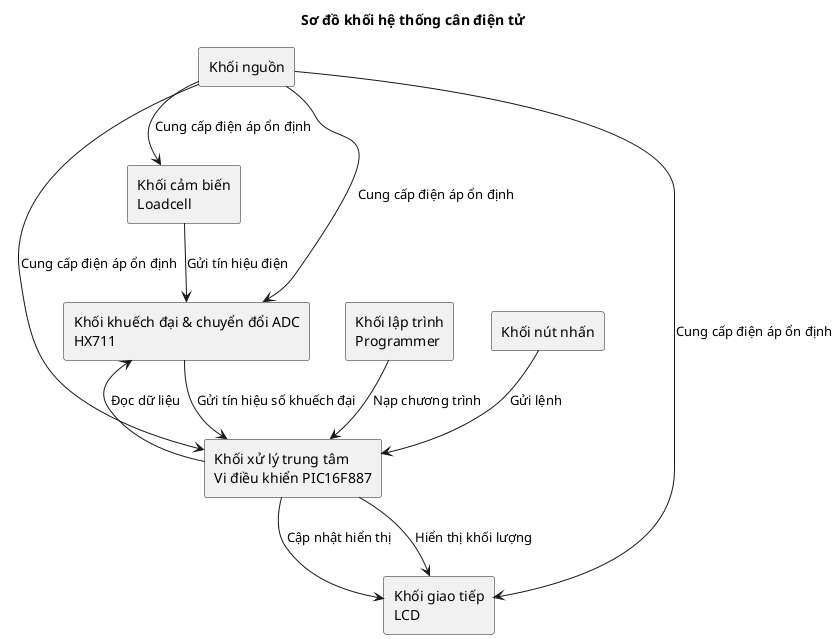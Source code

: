 @startuml So_do_khoi_he_thong_can_dien_tu

title Sơ đồ khối hệ thống cân điện tử

rectangle "Khối nguồn" as PowerSupply
rectangle "Khối cảm biến\nLoadcell" as LoadCell
rectangle "Khối khuếch đại & chuyển đổi ADC\nHX711" as HX711
rectangle "Khối xử lý trung tâm\nVi điều khiển PIC16F887" as Microcontroller
rectangle "Khối giao tiếp\nLCD " as LCD
rectangle "Khối lập trình\nProgrammer" as Programmer
rectangle "Khối nút nhấn" as Buttons

PowerSupply -down-> LoadCell : Cung cấp điện áp ổn định
PowerSupply -down-> HX711 : Cung cấp điện áp ổn định
PowerSupply -down-> Microcontroller : Cung cấp điện áp ổn định
PowerSupply -down-> LCD : Cung cấp điện áp ổn định

LoadCell -down-> HX711 : Gửi tín hiệu điện
HX711 -down-> Microcontroller : Gửi tín hiệu số khuếch đại

Microcontroller -down-> HX711 : Đọc dữ liệu
Microcontroller -down-> LCD : Hiển thị khối lượng

Buttons -down-> Microcontroller : Gửi lệnh
Microcontroller -down-> LCD : Cập nhật hiển thị

Programmer -down-> Microcontroller : Nạp chương trình

@enduml
Buttons -> Microcontroller : Gửi lệnh
Microcontroller -> LCD : Cập nhật hiển thị

Programmer -> Microcontroller : Nạp chương trình

@enduml